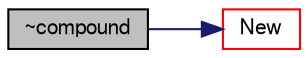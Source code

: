 digraph "~compound"
{
  bgcolor="transparent";
  edge [fontname="FreeSans",fontsize="10",labelfontname="FreeSans",labelfontsize="10"];
  node [fontname="FreeSans",fontsize="10",shape=record];
  rankdir="LR";
  Node52 [label="~compound",height=0.2,width=0.4,color="black", fillcolor="grey75", style="filled", fontcolor="black"];
  Node52 -> Node53 [color="midnightblue",fontsize="10",style="solid",fontname="FreeSans"];
  Node53 [label="New",height=0.2,width=0.4,color="red",URL="$a26310.html#a25edcfdc601d8f20a0924b57f88a3e6e",tooltip="Select null constructed. "];
}
